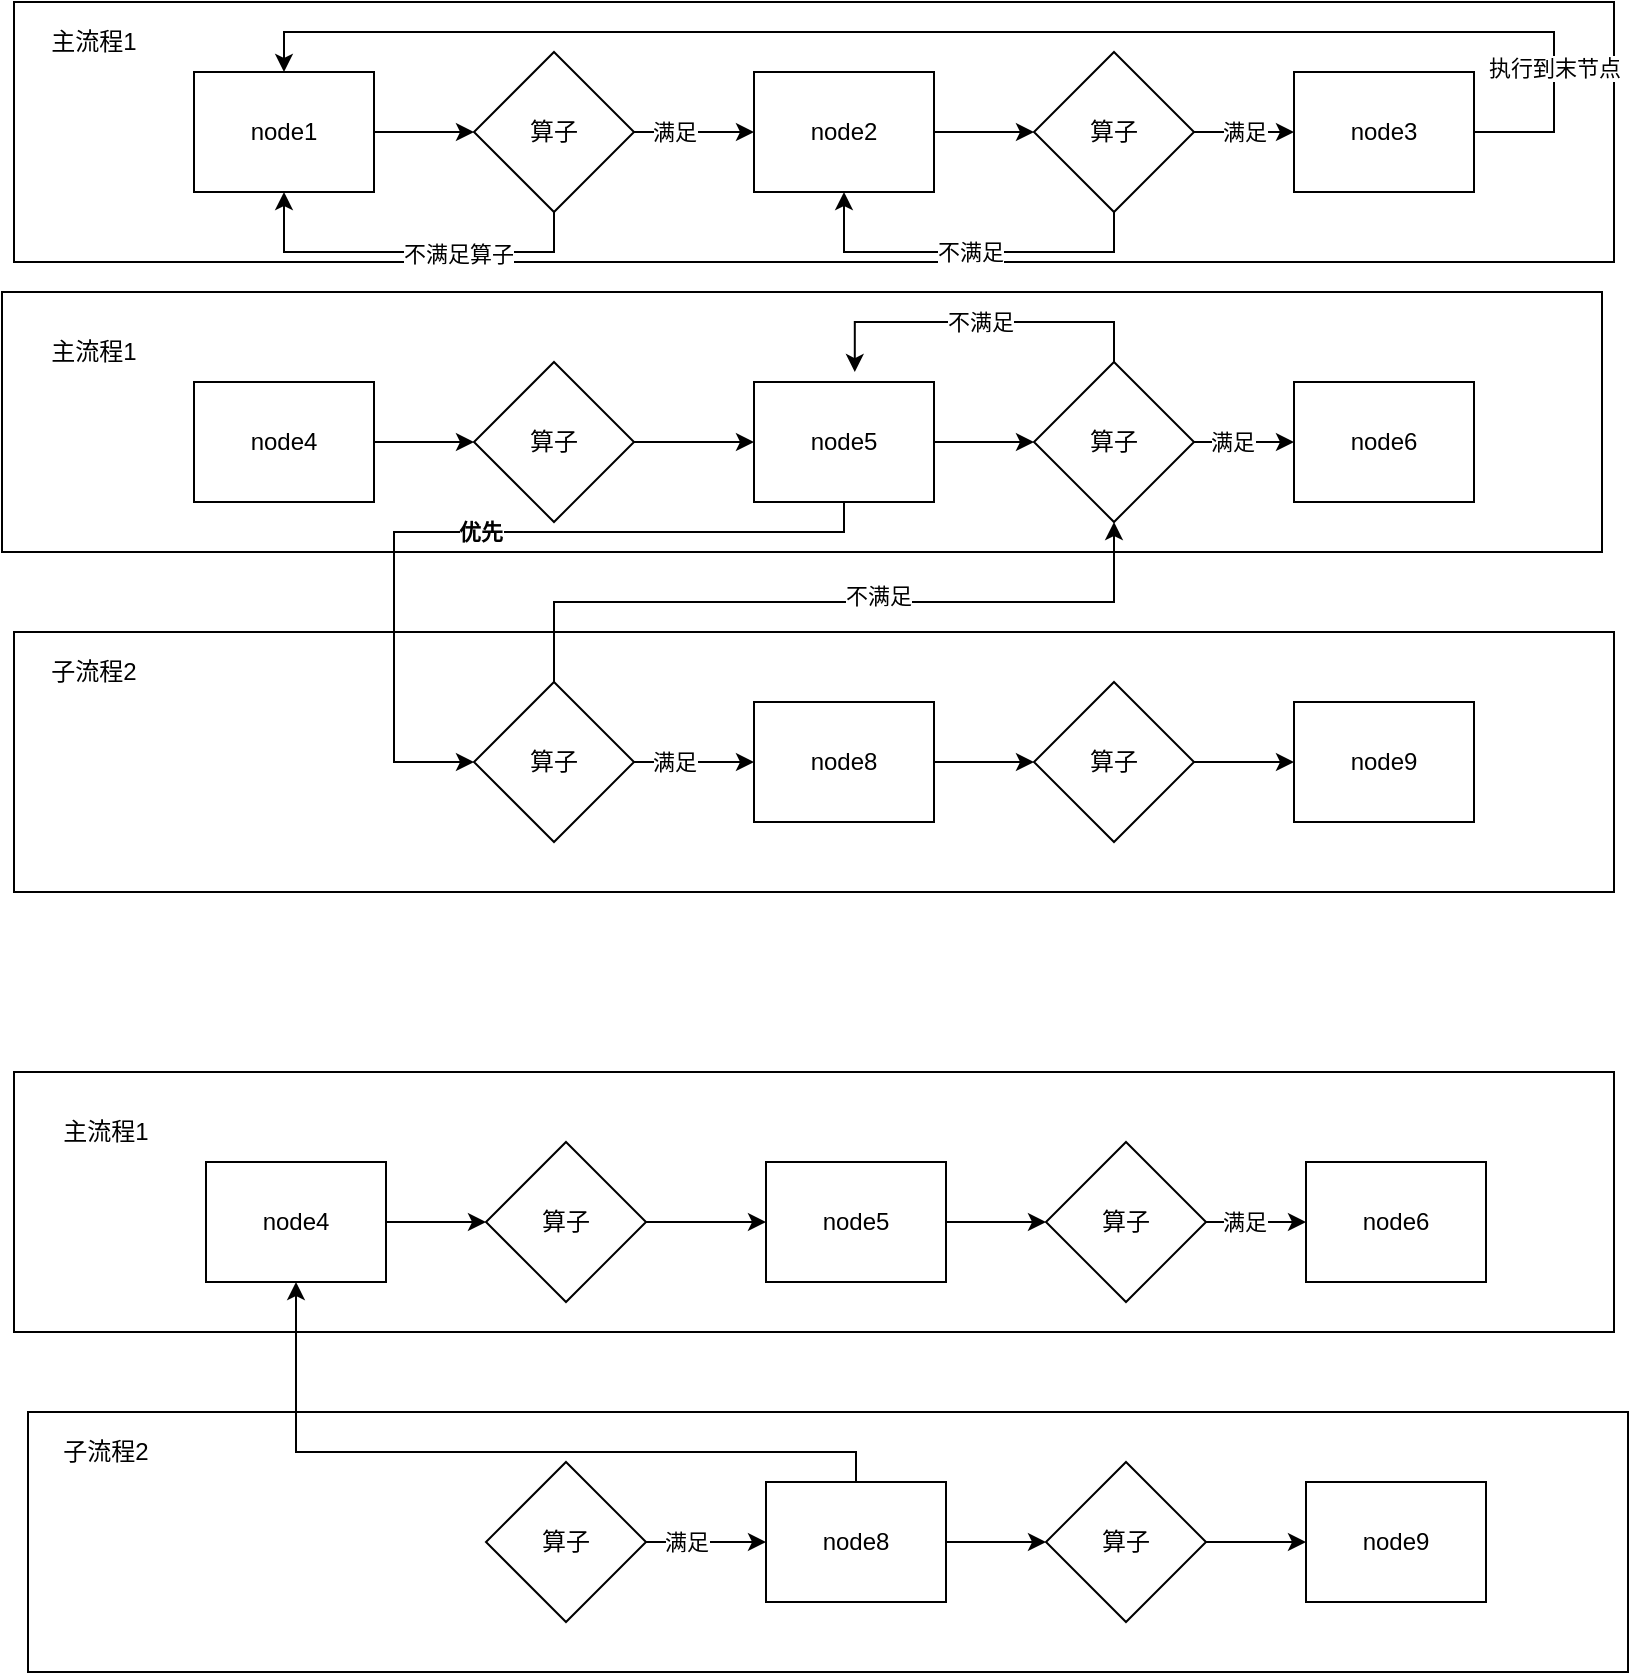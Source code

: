 <mxfile version="16.2.2" type="github">
  <diagram id="oNUJ1xe47OoZGaQnLxCl" name="Page-1">
    <mxGraphModel dx="1186" dy="532" grid="1" gridSize="10" guides="1" tooltips="1" connect="1" arrows="1" fold="1" page="1" pageScale="1" pageWidth="827" pageHeight="1169" math="0" shadow="0">
      <root>
        <mxCell id="0" />
        <mxCell id="1" parent="0" />
        <mxCell id="5Pydk1ctjDTBAbrH4P00-23" value="" style="rounded=0;whiteSpace=wrap;html=1;" parent="1" vertex="1">
          <mxGeometry x="20" y="420" width="800" height="130" as="geometry" />
        </mxCell>
        <mxCell id="5Pydk1ctjDTBAbrH4P00-10" value="" style="rounded=0;whiteSpace=wrap;html=1;" parent="1" vertex="1">
          <mxGeometry x="20" y="105" width="800" height="130" as="geometry" />
        </mxCell>
        <mxCell id="5Pydk1ctjDTBAbrH4P00-4" style="edgeStyle=orthogonalEdgeStyle;rounded=0;orthogonalLoop=1;jettySize=auto;html=1;exitX=1;exitY=0.5;exitDx=0;exitDy=0;" parent="1" source="5Pydk1ctjDTBAbrH4P00-1" edge="1">
          <mxGeometry relative="1" as="geometry">
            <mxPoint x="250" y="170" as="targetPoint" />
          </mxGeometry>
        </mxCell>
        <mxCell id="5Pydk1ctjDTBAbrH4P00-1" value="node1" style="rounded=0;whiteSpace=wrap;html=1;" parent="1" vertex="1">
          <mxGeometry x="110" y="140" width="90" height="60" as="geometry" />
        </mxCell>
        <mxCell id="5Pydk1ctjDTBAbrH4P00-8" style="edgeStyle=orthogonalEdgeStyle;rounded=0;orthogonalLoop=1;jettySize=auto;html=1;exitX=1;exitY=0.5;exitDx=0;exitDy=0;entryX=0;entryY=0.5;entryDx=0;entryDy=0;" parent="1" source="5Pydk1ctjDTBAbrH4P00-2" target="5Pydk1ctjDTBAbrH4P00-7" edge="1">
          <mxGeometry relative="1" as="geometry" />
        </mxCell>
        <mxCell id="5Pydk1ctjDTBAbrH4P00-2" value="node2" style="rounded=0;whiteSpace=wrap;html=1;" parent="1" vertex="1">
          <mxGeometry x="390" y="140" width="90" height="60" as="geometry" />
        </mxCell>
        <mxCell id="5Pydk1ctjDTBAbrH4P00-38" style="edgeStyle=orthogonalEdgeStyle;rounded=0;orthogonalLoop=1;jettySize=auto;html=1;entryX=0.5;entryY=0;entryDx=0;entryDy=0;" parent="1" source="5Pydk1ctjDTBAbrH4P00-3" target="5Pydk1ctjDTBAbrH4P00-1" edge="1">
          <mxGeometry relative="1" as="geometry">
            <Array as="points">
              <mxPoint x="790" y="170" />
              <mxPoint x="790" y="120" />
              <mxPoint x="155" y="120" />
            </Array>
          </mxGeometry>
        </mxCell>
        <mxCell id="5Pydk1ctjDTBAbrH4P00-39" value="执行到末节点" style="edgeLabel;html=1;align=center;verticalAlign=middle;resizable=0;points=[];" parent="5Pydk1ctjDTBAbrH4P00-38" vertex="1" connectable="0">
          <mxGeometry x="-0.807" relative="1" as="geometry">
            <mxPoint as="offset" />
          </mxGeometry>
        </mxCell>
        <mxCell id="5Pydk1ctjDTBAbrH4P00-3" value="node3" style="rounded=0;whiteSpace=wrap;html=1;" parent="1" vertex="1">
          <mxGeometry x="660" y="140" width="90" height="60" as="geometry" />
        </mxCell>
        <mxCell id="5Pydk1ctjDTBAbrH4P00-6" style="edgeStyle=orthogonalEdgeStyle;rounded=0;orthogonalLoop=1;jettySize=auto;html=1;exitX=1;exitY=0.5;exitDx=0;exitDy=0;entryX=0;entryY=0.5;entryDx=0;entryDy=0;" parent="1" source="5Pydk1ctjDTBAbrH4P00-5" target="5Pydk1ctjDTBAbrH4P00-2" edge="1">
          <mxGeometry relative="1" as="geometry">
            <mxPoint x="380" y="170" as="targetPoint" />
          </mxGeometry>
        </mxCell>
        <mxCell id="5Pydk1ctjDTBAbrH4P00-36" value="满足" style="edgeLabel;html=1;align=center;verticalAlign=middle;resizable=0;points=[];" parent="5Pydk1ctjDTBAbrH4P00-6" vertex="1" connectable="0">
          <mxGeometry x="-0.433" y="-1" relative="1" as="geometry">
            <mxPoint x="3" y="-1" as="offset" />
          </mxGeometry>
        </mxCell>
        <mxCell id="5Pydk1ctjDTBAbrH4P00-34" style="edgeStyle=orthogonalEdgeStyle;rounded=0;orthogonalLoop=1;jettySize=auto;html=1;exitX=0.5;exitY=1;exitDx=0;exitDy=0;entryX=0.5;entryY=1;entryDx=0;entryDy=0;" parent="1" source="5Pydk1ctjDTBAbrH4P00-5" target="5Pydk1ctjDTBAbrH4P00-1" edge="1">
          <mxGeometry relative="1" as="geometry" />
        </mxCell>
        <mxCell id="5Pydk1ctjDTBAbrH4P00-35" value="不满足算子" style="edgeLabel;html=1;align=center;verticalAlign=middle;resizable=0;points=[];" parent="5Pydk1ctjDTBAbrH4P00-34" vertex="1" connectable="0">
          <mxGeometry x="-0.265" y="1" relative="1" as="geometry">
            <mxPoint as="offset" />
          </mxGeometry>
        </mxCell>
        <mxCell id="5Pydk1ctjDTBAbrH4P00-5" value="算子" style="rhombus;whiteSpace=wrap;html=1;" parent="1" vertex="1">
          <mxGeometry x="250" y="130" width="80" height="80" as="geometry" />
        </mxCell>
        <mxCell id="5Pydk1ctjDTBAbrH4P00-9" value="满足" style="edgeStyle=orthogonalEdgeStyle;rounded=0;orthogonalLoop=1;jettySize=auto;html=1;entryX=0;entryY=0.5;entryDx=0;entryDy=0;" parent="1" source="5Pydk1ctjDTBAbrH4P00-7" target="5Pydk1ctjDTBAbrH4P00-3" edge="1">
          <mxGeometry relative="1" as="geometry" />
        </mxCell>
        <mxCell id="5Pydk1ctjDTBAbrH4P00-37" value="不满足" style="edgeStyle=orthogonalEdgeStyle;rounded=0;orthogonalLoop=1;jettySize=auto;html=1;exitX=0.5;exitY=1;exitDx=0;exitDy=0;entryX=0.5;entryY=1;entryDx=0;entryDy=0;" parent="1" source="5Pydk1ctjDTBAbrH4P00-7" target="5Pydk1ctjDTBAbrH4P00-2" edge="1">
          <mxGeometry relative="1" as="geometry">
            <Array as="points">
              <mxPoint x="570" y="230" />
              <mxPoint x="435" y="230" />
            </Array>
          </mxGeometry>
        </mxCell>
        <mxCell id="5Pydk1ctjDTBAbrH4P00-7" value="算子" style="rhombus;whiteSpace=wrap;html=1;" parent="1" vertex="1">
          <mxGeometry x="530" y="130" width="80" height="80" as="geometry" />
        </mxCell>
        <mxCell id="5Pydk1ctjDTBAbrH4P00-11" value="主流程1" style="text;html=1;strokeColor=none;fillColor=none;align=center;verticalAlign=middle;whiteSpace=wrap;rounded=0;" parent="1" vertex="1">
          <mxGeometry x="30" y="110" width="60" height="30" as="geometry" />
        </mxCell>
        <mxCell id="5Pydk1ctjDTBAbrH4P00-12" value="" style="rounded=0;whiteSpace=wrap;html=1;" parent="1" vertex="1">
          <mxGeometry x="14" y="250" width="800" height="130" as="geometry" />
        </mxCell>
        <mxCell id="5Pydk1ctjDTBAbrH4P00-13" style="edgeStyle=orthogonalEdgeStyle;rounded=0;orthogonalLoop=1;jettySize=auto;html=1;exitX=1;exitY=0.5;exitDx=0;exitDy=0;" parent="1" source="5Pydk1ctjDTBAbrH4P00-14" edge="1">
          <mxGeometry relative="1" as="geometry">
            <mxPoint x="250" y="325" as="targetPoint" />
          </mxGeometry>
        </mxCell>
        <mxCell id="5Pydk1ctjDTBAbrH4P00-14" value="node4" style="rounded=0;whiteSpace=wrap;html=1;" parent="1" vertex="1">
          <mxGeometry x="110" y="295" width="90" height="60" as="geometry" />
        </mxCell>
        <mxCell id="5Pydk1ctjDTBAbrH4P00-15" style="edgeStyle=orthogonalEdgeStyle;rounded=0;orthogonalLoop=1;jettySize=auto;html=1;exitX=1;exitY=0.5;exitDx=0;exitDy=0;entryX=0;entryY=0.5;entryDx=0;entryDy=0;" parent="1" source="5Pydk1ctjDTBAbrH4P00-16" target="5Pydk1ctjDTBAbrH4P00-21" edge="1">
          <mxGeometry relative="1" as="geometry" />
        </mxCell>
        <mxCell id="5Pydk1ctjDTBAbrH4P00-44" value="&lt;b&gt;优先&lt;/b&gt;" style="edgeStyle=orthogonalEdgeStyle;rounded=0;orthogonalLoop=1;jettySize=auto;html=1;entryX=0;entryY=0.5;entryDx=0;entryDy=0;" parent="1" source="5Pydk1ctjDTBAbrH4P00-16" target="5Pydk1ctjDTBAbrH4P00-30" edge="1">
          <mxGeometry relative="1" as="geometry">
            <mxPoint x="155" y="455" as="targetPoint" />
            <Array as="points">
              <mxPoint x="435" y="370" />
              <mxPoint x="210" y="370" />
              <mxPoint x="210" y="485" />
            </Array>
          </mxGeometry>
        </mxCell>
        <mxCell id="5Pydk1ctjDTBAbrH4P00-16" value="node5" style="rounded=0;whiteSpace=wrap;html=1;" parent="1" vertex="1">
          <mxGeometry x="390" y="295" width="90" height="60" as="geometry" />
        </mxCell>
        <mxCell id="5Pydk1ctjDTBAbrH4P00-17" value="node6" style="rounded=0;whiteSpace=wrap;html=1;" parent="1" vertex="1">
          <mxGeometry x="660" y="295" width="90" height="60" as="geometry" />
        </mxCell>
        <mxCell id="5Pydk1ctjDTBAbrH4P00-18" style="edgeStyle=orthogonalEdgeStyle;rounded=0;orthogonalLoop=1;jettySize=auto;html=1;exitX=1;exitY=0.5;exitDx=0;exitDy=0;entryX=0;entryY=0.5;entryDx=0;entryDy=0;" parent="1" source="5Pydk1ctjDTBAbrH4P00-19" target="5Pydk1ctjDTBAbrH4P00-16" edge="1">
          <mxGeometry relative="1" as="geometry">
            <mxPoint x="380" y="325" as="targetPoint" />
          </mxGeometry>
        </mxCell>
        <mxCell id="5Pydk1ctjDTBAbrH4P00-19" value="&lt;span&gt;算子&lt;/span&gt;" style="rhombus;whiteSpace=wrap;html=1;" parent="1" vertex="1">
          <mxGeometry x="250" y="285" width="80" height="80" as="geometry" />
        </mxCell>
        <mxCell id="5Pydk1ctjDTBAbrH4P00-20" style="edgeStyle=orthogonalEdgeStyle;rounded=0;orthogonalLoop=1;jettySize=auto;html=1;entryX=0;entryY=0.5;entryDx=0;entryDy=0;" parent="1" source="5Pydk1ctjDTBAbrH4P00-21" target="5Pydk1ctjDTBAbrH4P00-17" edge="1">
          <mxGeometry relative="1" as="geometry" />
        </mxCell>
        <mxCell id="5Pydk1ctjDTBAbrH4P00-48" value="满足" style="edgeLabel;html=1;align=center;verticalAlign=middle;resizable=0;points=[];" parent="5Pydk1ctjDTBAbrH4P00-20" vertex="1" connectable="0">
          <mxGeometry x="-0.24" relative="1" as="geometry">
            <mxPoint as="offset" />
          </mxGeometry>
        </mxCell>
        <mxCell id="5Pydk1ctjDTBAbrH4P00-49" value="不满足" style="edgeStyle=orthogonalEdgeStyle;rounded=0;orthogonalLoop=1;jettySize=auto;html=1;entryX=0.533;entryY=0.308;entryDx=0;entryDy=0;entryPerimeter=0;" parent="1" source="5Pydk1ctjDTBAbrH4P00-21" target="5Pydk1ctjDTBAbrH4P00-12" edge="1">
          <mxGeometry relative="1" as="geometry">
            <Array as="points">
              <mxPoint x="570" y="265" />
              <mxPoint x="440" y="265" />
            </Array>
          </mxGeometry>
        </mxCell>
        <mxCell id="5Pydk1ctjDTBAbrH4P00-21" value="&lt;span&gt;算子&lt;/span&gt;" style="rhombus;whiteSpace=wrap;html=1;" parent="1" vertex="1">
          <mxGeometry x="530" y="285" width="80" height="80" as="geometry" />
        </mxCell>
        <mxCell id="5Pydk1ctjDTBAbrH4P00-22" value="主流程1" style="text;html=1;strokeColor=none;fillColor=none;align=center;verticalAlign=middle;whiteSpace=wrap;rounded=0;" parent="1" vertex="1">
          <mxGeometry x="30" y="265" width="60" height="30" as="geometry" />
        </mxCell>
        <mxCell id="5Pydk1ctjDTBAbrH4P00-26" style="edgeStyle=orthogonalEdgeStyle;rounded=0;orthogonalLoop=1;jettySize=auto;html=1;exitX=1;exitY=0.5;exitDx=0;exitDy=0;entryX=0;entryY=0.5;entryDx=0;entryDy=0;" parent="1" source="5Pydk1ctjDTBAbrH4P00-27" target="5Pydk1ctjDTBAbrH4P00-32" edge="1">
          <mxGeometry relative="1" as="geometry" />
        </mxCell>
        <mxCell id="5Pydk1ctjDTBAbrH4P00-27" value="node8" style="rounded=0;whiteSpace=wrap;html=1;" parent="1" vertex="1">
          <mxGeometry x="390" y="455" width="90" height="60" as="geometry" />
        </mxCell>
        <mxCell id="5Pydk1ctjDTBAbrH4P00-28" value="node9" style="rounded=0;whiteSpace=wrap;html=1;" parent="1" vertex="1">
          <mxGeometry x="660" y="455" width="90" height="60" as="geometry" />
        </mxCell>
        <mxCell id="5Pydk1ctjDTBAbrH4P00-29" style="edgeStyle=orthogonalEdgeStyle;rounded=0;orthogonalLoop=1;jettySize=auto;html=1;exitX=1;exitY=0.5;exitDx=0;exitDy=0;entryX=0;entryY=0.5;entryDx=0;entryDy=0;" parent="1" source="5Pydk1ctjDTBAbrH4P00-30" target="5Pydk1ctjDTBAbrH4P00-27" edge="1">
          <mxGeometry relative="1" as="geometry">
            <mxPoint x="380" y="485" as="targetPoint" />
          </mxGeometry>
        </mxCell>
        <mxCell id="5Pydk1ctjDTBAbrH4P00-45" value="满足" style="edgeLabel;html=1;align=center;verticalAlign=middle;resizable=0;points=[];" parent="5Pydk1ctjDTBAbrH4P00-29" vertex="1" connectable="0">
          <mxGeometry x="-0.367" relative="1" as="geometry">
            <mxPoint x="1" as="offset" />
          </mxGeometry>
        </mxCell>
        <mxCell id="5Pydk1ctjDTBAbrH4P00-46" style="edgeStyle=orthogonalEdgeStyle;rounded=0;orthogonalLoop=1;jettySize=auto;html=1;exitX=0.5;exitY=0;exitDx=0;exitDy=0;entryX=0.5;entryY=1;entryDx=0;entryDy=0;" parent="1" source="5Pydk1ctjDTBAbrH4P00-30" target="5Pydk1ctjDTBAbrH4P00-21" edge="1">
          <mxGeometry relative="1" as="geometry" />
        </mxCell>
        <mxCell id="5Pydk1ctjDTBAbrH4P00-47" value="不满足" style="edgeLabel;html=1;align=center;verticalAlign=middle;resizable=0;points=[];" parent="5Pydk1ctjDTBAbrH4P00-46" vertex="1" connectable="0">
          <mxGeometry x="0.122" y="3" relative="1" as="geometry">
            <mxPoint as="offset" />
          </mxGeometry>
        </mxCell>
        <mxCell id="5Pydk1ctjDTBAbrH4P00-30" value="&lt;span&gt;算子&lt;/span&gt;" style="rhombus;whiteSpace=wrap;html=1;" parent="1" vertex="1">
          <mxGeometry x="250" y="445" width="80" height="80" as="geometry" />
        </mxCell>
        <mxCell id="5Pydk1ctjDTBAbrH4P00-31" style="edgeStyle=orthogonalEdgeStyle;rounded=0;orthogonalLoop=1;jettySize=auto;html=1;entryX=0;entryY=0.5;entryDx=0;entryDy=0;" parent="1" source="5Pydk1ctjDTBAbrH4P00-32" target="5Pydk1ctjDTBAbrH4P00-28" edge="1">
          <mxGeometry relative="1" as="geometry" />
        </mxCell>
        <mxCell id="5Pydk1ctjDTBAbrH4P00-32" value="&lt;span&gt;算子&lt;/span&gt;" style="rhombus;whiteSpace=wrap;html=1;" parent="1" vertex="1">
          <mxGeometry x="530" y="445" width="80" height="80" as="geometry" />
        </mxCell>
        <mxCell id="5Pydk1ctjDTBAbrH4P00-33" value="子流程2" style="text;html=1;strokeColor=none;fillColor=none;align=center;verticalAlign=middle;whiteSpace=wrap;rounded=0;" parent="1" vertex="1">
          <mxGeometry x="30" y="425" width="60" height="30" as="geometry" />
        </mxCell>
        <mxCell id="awfft2GKkZ_Cb4GLIUGQ-1" value="" style="rounded=0;whiteSpace=wrap;html=1;" vertex="1" parent="1">
          <mxGeometry x="27" y="810" width="800" height="130" as="geometry" />
        </mxCell>
        <mxCell id="awfft2GKkZ_Cb4GLIUGQ-2" value="" style="rounded=0;whiteSpace=wrap;html=1;" vertex="1" parent="1">
          <mxGeometry x="20" y="640" width="800" height="130" as="geometry" />
        </mxCell>
        <mxCell id="awfft2GKkZ_Cb4GLIUGQ-3" style="edgeStyle=orthogonalEdgeStyle;rounded=0;orthogonalLoop=1;jettySize=auto;html=1;exitX=1;exitY=0.5;exitDx=0;exitDy=0;" edge="1" parent="1" source="awfft2GKkZ_Cb4GLIUGQ-4">
          <mxGeometry relative="1" as="geometry">
            <mxPoint x="256" y="715" as="targetPoint" />
          </mxGeometry>
        </mxCell>
        <mxCell id="awfft2GKkZ_Cb4GLIUGQ-4" value="node4" style="rounded=0;whiteSpace=wrap;html=1;" vertex="1" parent="1">
          <mxGeometry x="116" y="685" width="90" height="60" as="geometry" />
        </mxCell>
        <mxCell id="awfft2GKkZ_Cb4GLIUGQ-5" style="edgeStyle=orthogonalEdgeStyle;rounded=0;orthogonalLoop=1;jettySize=auto;html=1;exitX=1;exitY=0.5;exitDx=0;exitDy=0;entryX=0;entryY=0.5;entryDx=0;entryDy=0;" edge="1" parent="1" source="awfft2GKkZ_Cb4GLIUGQ-7" target="awfft2GKkZ_Cb4GLIUGQ-14">
          <mxGeometry relative="1" as="geometry" />
        </mxCell>
        <mxCell id="awfft2GKkZ_Cb4GLIUGQ-7" value="node5" style="rounded=0;whiteSpace=wrap;html=1;" vertex="1" parent="1">
          <mxGeometry x="396" y="685" width="90" height="60" as="geometry" />
        </mxCell>
        <mxCell id="awfft2GKkZ_Cb4GLIUGQ-8" value="node6" style="rounded=0;whiteSpace=wrap;html=1;" vertex="1" parent="1">
          <mxGeometry x="666" y="685" width="90" height="60" as="geometry" />
        </mxCell>
        <mxCell id="awfft2GKkZ_Cb4GLIUGQ-9" style="edgeStyle=orthogonalEdgeStyle;rounded=0;orthogonalLoop=1;jettySize=auto;html=1;exitX=1;exitY=0.5;exitDx=0;exitDy=0;entryX=0;entryY=0.5;entryDx=0;entryDy=0;" edge="1" parent="1" source="awfft2GKkZ_Cb4GLIUGQ-10" target="awfft2GKkZ_Cb4GLIUGQ-7">
          <mxGeometry relative="1" as="geometry">
            <mxPoint x="386" y="715" as="targetPoint" />
          </mxGeometry>
        </mxCell>
        <mxCell id="awfft2GKkZ_Cb4GLIUGQ-10" value="&lt;span&gt;算子&lt;/span&gt;" style="rhombus;whiteSpace=wrap;html=1;" vertex="1" parent="1">
          <mxGeometry x="256" y="675" width="80" height="80" as="geometry" />
        </mxCell>
        <mxCell id="awfft2GKkZ_Cb4GLIUGQ-11" style="edgeStyle=orthogonalEdgeStyle;rounded=0;orthogonalLoop=1;jettySize=auto;html=1;entryX=0;entryY=0.5;entryDx=0;entryDy=0;" edge="1" parent="1" source="awfft2GKkZ_Cb4GLIUGQ-14" target="awfft2GKkZ_Cb4GLIUGQ-8">
          <mxGeometry relative="1" as="geometry" />
        </mxCell>
        <mxCell id="awfft2GKkZ_Cb4GLIUGQ-12" value="满足" style="edgeLabel;html=1;align=center;verticalAlign=middle;resizable=0;points=[];" vertex="1" connectable="0" parent="awfft2GKkZ_Cb4GLIUGQ-11">
          <mxGeometry x="-0.24" relative="1" as="geometry">
            <mxPoint as="offset" />
          </mxGeometry>
        </mxCell>
        <mxCell id="awfft2GKkZ_Cb4GLIUGQ-14" value="&lt;span&gt;算子&lt;/span&gt;" style="rhombus;whiteSpace=wrap;html=1;" vertex="1" parent="1">
          <mxGeometry x="536" y="675" width="80" height="80" as="geometry" />
        </mxCell>
        <mxCell id="awfft2GKkZ_Cb4GLIUGQ-15" value="主流程1" style="text;html=1;strokeColor=none;fillColor=none;align=center;verticalAlign=middle;whiteSpace=wrap;rounded=0;" vertex="1" parent="1">
          <mxGeometry x="36" y="655" width="60" height="30" as="geometry" />
        </mxCell>
        <mxCell id="awfft2GKkZ_Cb4GLIUGQ-16" style="edgeStyle=orthogonalEdgeStyle;rounded=0;orthogonalLoop=1;jettySize=auto;html=1;exitX=1;exitY=0.5;exitDx=0;exitDy=0;entryX=0;entryY=0.5;entryDx=0;entryDy=0;" edge="1" parent="1" source="awfft2GKkZ_Cb4GLIUGQ-17" target="awfft2GKkZ_Cb4GLIUGQ-25">
          <mxGeometry relative="1" as="geometry" />
        </mxCell>
        <mxCell id="awfft2GKkZ_Cb4GLIUGQ-27" style="edgeStyle=orthogonalEdgeStyle;rounded=0;orthogonalLoop=1;jettySize=auto;html=1;" edge="1" parent="1" source="awfft2GKkZ_Cb4GLIUGQ-17" target="awfft2GKkZ_Cb4GLIUGQ-4">
          <mxGeometry relative="1" as="geometry">
            <Array as="points">
              <mxPoint x="441" y="830" />
              <mxPoint x="161" y="830" />
            </Array>
          </mxGeometry>
        </mxCell>
        <mxCell id="awfft2GKkZ_Cb4GLIUGQ-17" value="node8" style="rounded=0;whiteSpace=wrap;html=1;" vertex="1" parent="1">
          <mxGeometry x="396" y="845" width="90" height="60" as="geometry" />
        </mxCell>
        <mxCell id="awfft2GKkZ_Cb4GLIUGQ-18" value="node9" style="rounded=0;whiteSpace=wrap;html=1;" vertex="1" parent="1">
          <mxGeometry x="666" y="845" width="90" height="60" as="geometry" />
        </mxCell>
        <mxCell id="awfft2GKkZ_Cb4GLIUGQ-19" style="edgeStyle=orthogonalEdgeStyle;rounded=0;orthogonalLoop=1;jettySize=auto;html=1;exitX=1;exitY=0.5;exitDx=0;exitDy=0;entryX=0;entryY=0.5;entryDx=0;entryDy=0;" edge="1" parent="1" source="awfft2GKkZ_Cb4GLIUGQ-23" target="awfft2GKkZ_Cb4GLIUGQ-17">
          <mxGeometry relative="1" as="geometry">
            <mxPoint x="386" y="875" as="targetPoint" />
          </mxGeometry>
        </mxCell>
        <mxCell id="awfft2GKkZ_Cb4GLIUGQ-20" value="满足" style="edgeLabel;html=1;align=center;verticalAlign=middle;resizable=0;points=[];" vertex="1" connectable="0" parent="awfft2GKkZ_Cb4GLIUGQ-19">
          <mxGeometry x="-0.367" relative="1" as="geometry">
            <mxPoint x="1" as="offset" />
          </mxGeometry>
        </mxCell>
        <mxCell id="awfft2GKkZ_Cb4GLIUGQ-23" value="&lt;span&gt;算子&lt;/span&gt;" style="rhombus;whiteSpace=wrap;html=1;" vertex="1" parent="1">
          <mxGeometry x="256" y="835" width="80" height="80" as="geometry" />
        </mxCell>
        <mxCell id="awfft2GKkZ_Cb4GLIUGQ-24" style="edgeStyle=orthogonalEdgeStyle;rounded=0;orthogonalLoop=1;jettySize=auto;html=1;entryX=0;entryY=0.5;entryDx=0;entryDy=0;" edge="1" parent="1" source="awfft2GKkZ_Cb4GLIUGQ-25" target="awfft2GKkZ_Cb4GLIUGQ-18">
          <mxGeometry relative="1" as="geometry" />
        </mxCell>
        <mxCell id="awfft2GKkZ_Cb4GLIUGQ-25" value="&lt;span&gt;算子&lt;/span&gt;" style="rhombus;whiteSpace=wrap;html=1;" vertex="1" parent="1">
          <mxGeometry x="536" y="835" width="80" height="80" as="geometry" />
        </mxCell>
        <mxCell id="awfft2GKkZ_Cb4GLIUGQ-26" value="子流程2" style="text;html=1;strokeColor=none;fillColor=none;align=center;verticalAlign=middle;whiteSpace=wrap;rounded=0;" vertex="1" parent="1">
          <mxGeometry x="36" y="815" width="60" height="30" as="geometry" />
        </mxCell>
      </root>
    </mxGraphModel>
  </diagram>
</mxfile>
